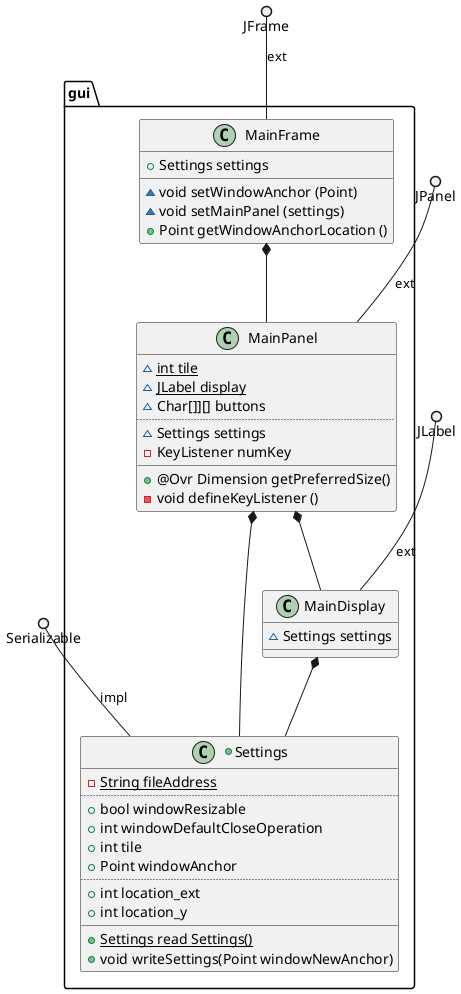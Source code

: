 @startuml

package gui{

    class MainFrame{
            +{field}Settings settings
        __
            ~{method} void setWindowAnchor (Point)
            ~{method} void setMainPanel (settings)
            +{method} Point getWindowAnchorLocation ()
    }

    class MainDisplay{
            ~{field}Settings settings
    }

    class MainPanel{
            ~{field} {static} int tile
            ~{field} {static} JLabel display
            ~{field} Char[]][] buttons
        ..
            ~{field}Settings settings
            -{field}KeyListener numKey
        __
            +{method} @Ovr Dimension getPreferredSize()
            -{method} void defineKeyListener ()
    }

    +class Settings{
            -{field}{static} String fileAddress
        ..
            +{field} bool windowResizable
            +{field}int windowDefaultCloseOperation
            +{field}int tile
            +{field}Point windowAnchor
        ..
            +{field}int location_ext
            +{field}int location_y
        __
            +{method}{static}Settings read Settings()
            +{method}void writeSettings(Point windowNewAnchor)
    }
}

    Serializable    ()--    Settings : impl
    JFrame          ()--    MainFrame : ext
    JLabel          ()--    MainDisplay : ext
    JPanel          ()--    MainPanel : ext
    MainFrame       *--     MainPanel
    MainPanel       *--     MainDisplay
    MainPanel       *--     Settings
    MainDisplay     *--     Settings

@enduml